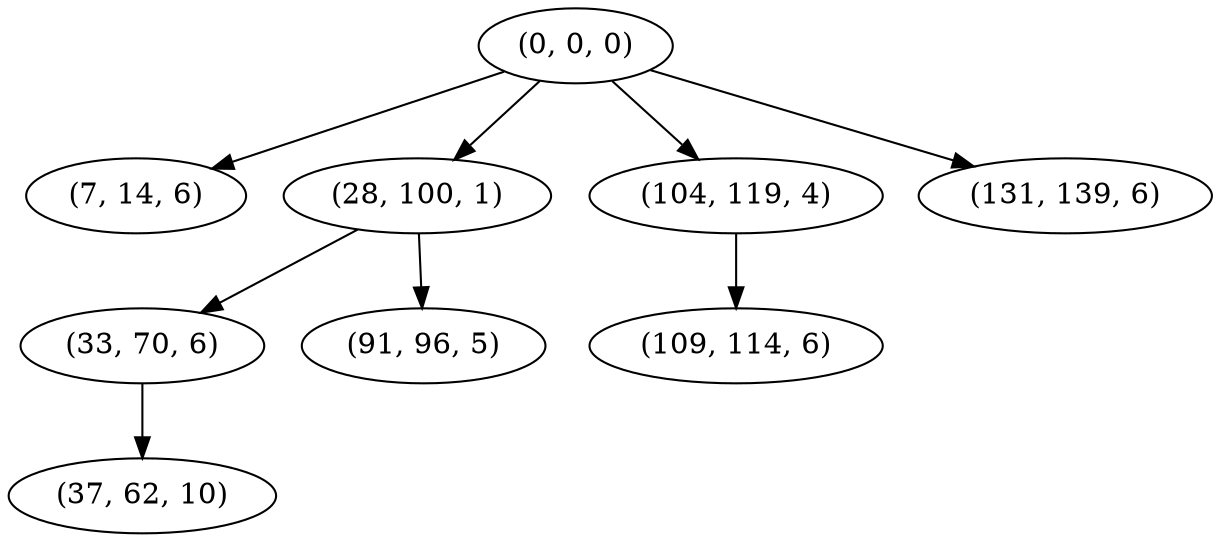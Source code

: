 digraph tree {
    "(0, 0, 0)";
    "(7, 14, 6)";
    "(28, 100, 1)";
    "(33, 70, 6)";
    "(37, 62, 10)";
    "(91, 96, 5)";
    "(104, 119, 4)";
    "(109, 114, 6)";
    "(131, 139, 6)";
    "(0, 0, 0)" -> "(7, 14, 6)";
    "(0, 0, 0)" -> "(28, 100, 1)";
    "(0, 0, 0)" -> "(104, 119, 4)";
    "(0, 0, 0)" -> "(131, 139, 6)";
    "(28, 100, 1)" -> "(33, 70, 6)";
    "(28, 100, 1)" -> "(91, 96, 5)";
    "(33, 70, 6)" -> "(37, 62, 10)";
    "(104, 119, 4)" -> "(109, 114, 6)";
}
